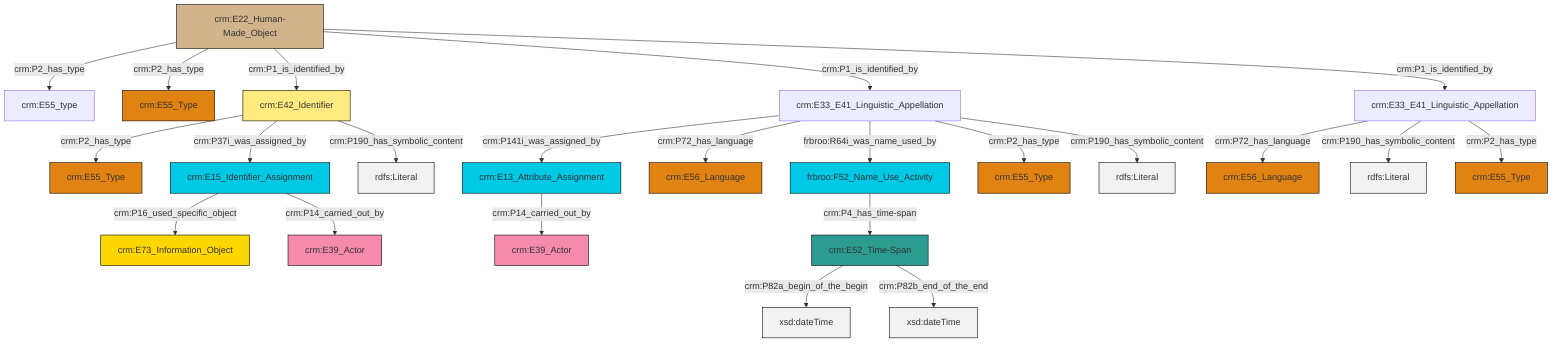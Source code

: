 graph TD
classDef Literal fill:#f2f2f2,stroke:#000000;
classDef CRM_Entity fill:#FFFFFF,stroke:#000000;
classDef Temporal_Entity fill:#00C9E6, stroke:#000000;
classDef Type fill:#E18312, stroke:#000000;
classDef Time-Span fill:#2C9C91, stroke:#000000;
classDef Appellation fill:#FFEB7F, stroke:#000000;
classDef Place fill:#008836, stroke:#000000;
classDef Persistent_Item fill:#B266B2, stroke:#000000;
classDef Conceptual_Object fill:#FFD700, stroke:#000000;
classDef Physical_Thing fill:#D2B48C, stroke:#000000;
classDef Actor fill:#f58aad, stroke:#000000;
classDef PC_Classes fill:#4ce600, stroke:#000000;
classDef Multi fill:#cccccc,stroke:#000000;

2["crm:E42_Identifier"]:::Appellation -->|crm:P2_has_type| 3["crm:E55_Type"]:::Type
13["crm:E33_E41_Linguistic_Appellation"]:::Default -->|crm:P141i_was_assigned_by| 10["crm:E13_Attribute_Assignment"]:::Temporal_Entity
14["crm:E15_Identifier_Assignment"]:::Temporal_Entity -->|crm:P16_used_specific_object| 0["crm:E73_Information_Object"]:::Conceptual_Object
15["crm:E22_Human-Made_Object"]:::Physical_Thing -->|crm:P2_has_type| 6["crm:E55_type"]:::Default
15["crm:E22_Human-Made_Object"]:::Physical_Thing -->|crm:P2_has_type| 20["crm:E55_Type"]:::Type
21["crm:E33_E41_Linguistic_Appellation"]:::Default -->|crm:P72_has_language| 22["crm:E56_Language"]:::Type
13["crm:E33_E41_Linguistic_Appellation"]:::Default -->|crm:P72_has_language| 24["crm:E56_Language"]:::Type
21["crm:E33_E41_Linguistic_Appellation"]:::Default -->|crm:P190_has_symbolic_content| 25[rdfs:Literal]:::Literal
27["crm:E52_Time-Span"]:::Time-Span -->|crm:P82a_begin_of_the_begin| 28[xsd:dateTime]:::Literal
14["crm:E15_Identifier_Assignment"]:::Temporal_Entity -->|crm:P14_carried_out_by| 18["crm:E39_Actor"]:::Actor
13["crm:E33_E41_Linguistic_Appellation"]:::Default -->|frbroo:R64i_was_name_used_by| 4["frbroo:F52_Name_Use_Activity"]:::Temporal_Entity
27["crm:E52_Time-Span"]:::Time-Span -->|crm:P82b_end_of_the_end| 29[xsd:dateTime]:::Literal
15["crm:E22_Human-Made_Object"]:::Physical_Thing -->|crm:P1_is_identified_by| 2["crm:E42_Identifier"]:::Appellation
15["crm:E22_Human-Made_Object"]:::Physical_Thing -->|crm:P1_is_identified_by| 13["crm:E33_E41_Linguistic_Appellation"]:::Default
2["crm:E42_Identifier"]:::Appellation -->|crm:P37i_was_assigned_by| 14["crm:E15_Identifier_Assignment"]:::Temporal_Entity
10["crm:E13_Attribute_Assignment"]:::Temporal_Entity -->|crm:P14_carried_out_by| 30["crm:E39_Actor"]:::Actor
2["crm:E42_Identifier"]:::Appellation -->|crm:P190_has_symbolic_content| 35[rdfs:Literal]:::Literal
13["crm:E33_E41_Linguistic_Appellation"]:::Default -->|crm:P2_has_type| 36["crm:E55_Type"]:::Type
21["crm:E33_E41_Linguistic_Appellation"]:::Default -->|crm:P2_has_type| 8["crm:E55_Type"]:::Type
15["crm:E22_Human-Made_Object"]:::Physical_Thing -->|crm:P1_is_identified_by| 21["crm:E33_E41_Linguistic_Appellation"]:::Default
13["crm:E33_E41_Linguistic_Appellation"]:::Default -->|crm:P190_has_symbolic_content| 41[rdfs:Literal]:::Literal
4["frbroo:F52_Name_Use_Activity"]:::Temporal_Entity -->|crm:P4_has_time-span| 27["crm:E52_Time-Span"]:::Time-Span